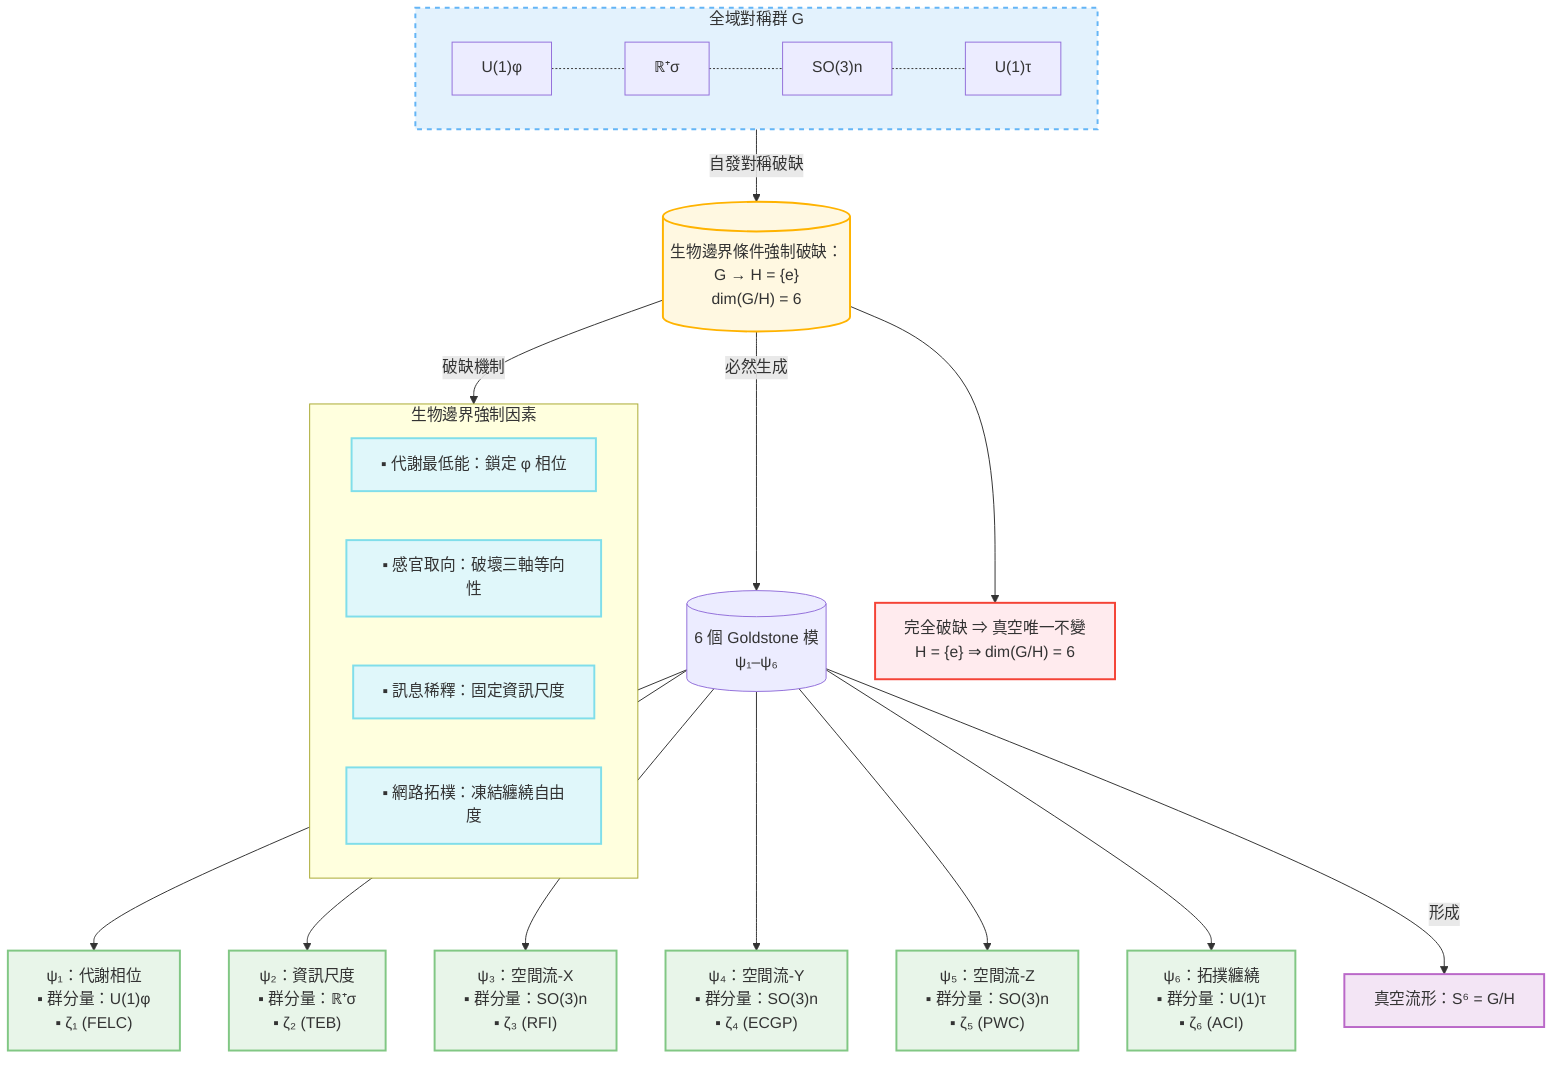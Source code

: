 graph TB
  %% 群結構定義
  subgraph SymmetryGroup["全域對稱群 G"]
    direction LR
    U1["U(1)φ"] -.- RPlus["ℝ⁺σ"] -.- SO3["SO(3)n"] -.- U1tau["U(1)τ"]
    style SymmetryGroup fill:#e3f2fd,stroke:#64b5f6,stroke-width:2px,stroke-dasharray:5 5
  end

  %% 破缺過程
  classDef breakdown fill:#ffecb3,stroke:#ffa000,stroke-width:2px;
  Break[("<center>生物邊界條件強制破缺：<br/>G → H = {e}<br/>dim(G/H) = 6</center>")]
  SymmetryGroup -->|自發對稱破缺| Break
  style Break fill:#fff8e1,stroke:#ffb300,stroke-width:2px

  %% Goldstone 模生成
  classDef goldstone fill:#e8f5e9,stroke:#81c784,stroke-width:2px;
  Goldstone[("<center>6 個 Goldstone 模<br/>ψ₁‒ψ₆</center>")]

  Break -->|必然生成| Goldstone

  %% Goldstone 模細節展開
  G1["ψ₁：代謝相位<br/>▪ 群分量：U(1)φ<br/>▪ ζ₁ (FELC)"]
  G2["ψ₂：資訊尺度<br/>▪ 群分量：ℝ⁺σ<br/>▪ ζ₂ (TEB)"]
  G3["ψ₃：空間流-X<br/>▪ 群分量：SO(3)n<br/>▪ ζ₃ (RFI)"]
  G4["ψ₄：空間流-Y<br/>▪ 群分量：SO(3)n<br/>▪ ζ₄ (ECGP)"]
  G5["ψ₅：空間流-Z<br/>▪ 群分量：SO(3)n<br/>▪ ζ₅ (PWC)"]
  G6["ψ₆：拓撲纏繞<br/>▪ 群分量：U(1)τ<br/>▪ ζ₆ (ACI)"]

  Goldstone --> G1 & G2 & G3 & G4 & G5 & G6
  class G1,G2,G3,G4,G5,G6 goldstone

  %% 破缺機制
  classDef mechanism fill:#e0f7fa,stroke:#80deea,stroke-width:2px;
  Mechanism1["▪ 代謝最低能：鎖定 φ 相位"] 
  Mechanism2["▪ 感官取向：破壞三軸等向性"] 
  Mechanism3["▪ 訊息稀釋：固定資訊尺度"] 
  Mechanism4["▪ 網路拓樸：凍結纏繞自由度"]
  
  Break -->|破缺機制| MechGroup
  subgraph MechGroup["生物邊界強制因素"]
    Mechanism1
    Mechanism2
    Mechanism3
    Mechanism4
  end
  class Mechanism1,Mechanism2,Mechanism3,Mechanism4 mechanism

  %% 真空流形
  Vacuum["真空流形：S⁶ = G/H"] 
  Goldstone -->|形成| Vacuum
  style Vacuum fill:#f3e5f5,stroke:#ba68c8,stroke-width:2px

  %% 破缺原因總結
  Note["<center>完全破缺 ⇒ 真空唯一不變<br/>H = {e} ⇒ dim(G/H) = 6</center>"]
  Break --> Note
  style Note fill:#ffebee,stroke:#f44336,stroke-width:2px